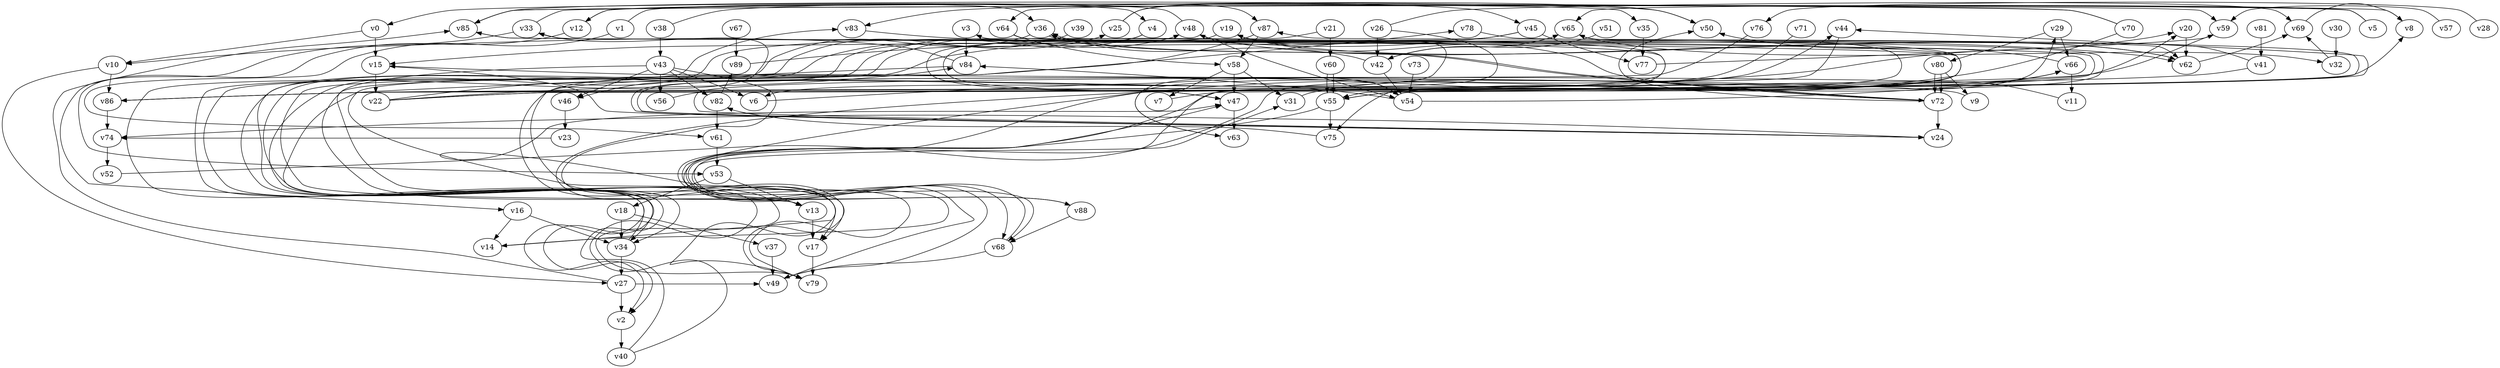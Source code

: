 // Benchmark game 131 - 90 vertices
digraph G {
    v0 [name="v0", player=0];
    v1 [name="v1", player=1];
    v2 [name="v2", player=1];
    v3 [name="v3", player=1];
    v4 [name="v4", player=1];
    v5 [name="v5", player=1];
    v6 [name="v6", player=1];
    v7 [name="v7", player=0, target=1];
    v8 [name="v8", player=0];
    v9 [name="v9", player=0];
    v10 [name="v10", player=1];
    v11 [name="v11", player=1];
    v12 [name="v12", player=0];
    v13 [name="v13", player=0];
    v14 [name="v14", player=0];
    v15 [name="v15", player=1, target=1];
    v16 [name="v16", player=0];
    v17 [name="v17", player=0];
    v18 [name="v18", player=1];
    v19 [name="v19", player=1];
    v20 [name="v20", player=1];
    v21 [name="v21", player=1];
    v22 [name="v22", player=0];
    v23 [name="v23", player=1];
    v24 [name="v24", player=0];
    v25 [name="v25", player=1];
    v26 [name="v26", player=1];
    v27 [name="v27", player=0];
    v28 [name="v28", player=0];
    v29 [name="v29", player=1];
    v30 [name="v30", player=0];
    v31 [name="v31", player=1, target=1];
    v32 [name="v32", player=0];
    v33 [name="v33", player=1, target=1];
    v34 [name="v34", player=0];
    v35 [name="v35", player=0];
    v36 [name="v36", player=0];
    v37 [name="v37", player=1, target=1];
    v38 [name="v38", player=0];
    v39 [name="v39", player=0];
    v40 [name="v40", player=0];
    v41 [name="v41", player=0];
    v42 [name="v42", player=1];
    v43 [name="v43", player=1, target=1];
    v44 [name="v44", player=0];
    v45 [name="v45", player=0];
    v46 [name="v46", player=1];
    v47 [name="v47", player=0];
    v48 [name="v48", player=0];
    v49 [name="v49", player=1, target=1];
    v50 [name="v50", player=1];
    v51 [name="v51", player=1];
    v52 [name="v52", player=0];
    v53 [name="v53", player=1];
    v54 [name="v54", player=1];
    v55 [name="v55", player=1];
    v56 [name="v56", player=0, target=1];
    v57 [name="v57", player=1];
    v58 [name="v58", player=0];
    v59 [name="v59", player=0];
    v60 [name="v60", player=0];
    v61 [name="v61", player=0];
    v62 [name="v62", player=1, target=1];
    v63 [name="v63", player=1];
    v64 [name="v64", player=0, target=1];
    v65 [name="v65", player=1];
    v66 [name="v66", player=0];
    v67 [name="v67", player=0];
    v68 [name="v68", player=1];
    v69 [name="v69", player=1];
    v70 [name="v70", player=1];
    v71 [name="v71", player=0];
    v72 [name="v72", player=0];
    v73 [name="v73", player=0, target=1];
    v74 [name="v74", player=1];
    v75 [name="v75", player=1, target=1];
    v76 [name="v76", player=1];
    v77 [name="v77", player=0];
    v78 [name="v78", player=1];
    v79 [name="v79", player=1];
    v80 [name="v80", player=1];
    v81 [name="v81", player=1];
    v82 [name="v82", player=0];
    v83 [name="v83", player=1];
    v84 [name="v84", player=0];
    v85 [name="v85", player=1];
    v86 [name="v86", player=0];
    v87 [name="v87", player=1];
    v88 [name="v88", player=0];
    v89 [name="v89", player=1];

    v0 -> v15;
    v1 -> v4 [constraint="time % 4 == 2"];
    v2 -> v40;
    v3 -> v84;
    v4 -> v13 [constraint="time == 4"];
    v5 -> v65 [constraint="(time % 4 == 1) || (time % 3 == 0)"];
    v6 -> v54 [constraint="time >= 2"];
    v7 -> v85 [constraint="time == 20"];
    v8 -> v85 [constraint="time == 19"];
    v9 -> v15 [constraint="time == 10"];
    v10 -> v27 [constraint="(time % 3 == 0) || (time % 3 == 0)"];
    v11 -> v46 [constraint="time == 3"];
    v12 -> v35 [constraint="time == 3"];
    v13 -> v48 [constraint="time % 4 == 0"];
    v14 -> v44 [constraint="time <= 12"];
    v15 -> v24 [constraint="time == 16"];
    v16 -> v34;
    v17 -> v79;
    v18 -> v34;
    v19 -> v62 [constraint="time % 2 == 0"];
    v20 -> v62;
    v21 -> v47 [constraint="time == 3"];
    v22 -> v84 [constraint="(time >= 2) && (time <= 19)"];
    v23 -> v74 [constraint="time == 8"];
    v24 -> v74 [constraint="time <= 25"];
    v25 -> v45 [constraint="time == 6"];
    v26 -> v69 [constraint="time == 6"];
    v27 -> v49 [constraint="time % 5 == 1"];
    v28 -> v76 [constraint="time == 2"];
    v29 -> v66;
    v30 -> v32;
    v31 -> v66 [constraint="time % 2 == 1"];
    v32 -> v69 [constraint="time == 4"];
    v33 -> v59 [constraint="time >= 4"];
    v34 -> v83 [constraint="time <= 24"];
    v35 -> v77;
    v36 -> v2 [constraint="time >= 12"];
    v37 -> v49;
    v38 -> v43;
    v39 -> v2 [constraint="time % 5 == 0"];
    v40 -> v33 [constraint="time == 3"];
    v41 -> v86 [constraint="time % 2 == 0"];
    v42 -> v65 [constraint="time == 6"];
    v43 -> v6;
    v44 -> v63 [constraint="time % 5 == 1"];
    v45 -> v17 [constraint="time >= 8"];
    v46 -> v23;
    v47 -> v63;
    v48 -> v54 [constraint="time % 4 == 0"];
    v49 -> v33 [constraint="time >= 3"];
    v50 -> v83 [constraint="time == 1"];
    v51 -> v42 [constraint="time % 4 == 3"];
    v52 -> v29 [constraint="time == 10"];
    v53 -> v18;
    v54 -> v84 [constraint="time <= 13"];
    v55 -> v75;
    v56 -> v44 [constraint="time <= 23"];
    v57 -> v59 [constraint="time <= 14"];
    v58 -> v47;
    v59 -> v86 [constraint="time % 6 == 4"];
    v60 -> v55;
    v61 -> v53;
    v62 -> v48 [constraint="time >= 12"];
    v63 -> v3 [constraint="time % 6 == 5"];
    v64 -> v58;
    v65 -> v32 [constraint="time <= 15"];
    v66 -> v11;
    v67 -> v89;
    v68 -> v49;
    v69 -> v8 [constraint="time % 2 == 0"];
    v70 -> v55 [constraint="time == 9"];
    v71 -> v6 [constraint="(time >= 3) && (time <= 20)"];
    v72 -> v36 [constraint="time <= 10"];
    v73 -> v54;
    v74 -> v52;
    v75 -> v82 [constraint="time % 3 == 0"];
    v76 -> v24 [constraint="time % 3 == 1"];
    v77 -> v59 [constraint="time % 6 == 1"];
    v78 -> v68 [constraint="time % 4 == 2"];
    v79 -> v47 [constraint="time <= 22"];
    v80 -> v72;
    v81 -> v41;
    v82 -> v61;
    v83 -> v62 [constraint="time == 19"];
    v84 -> v34 [constraint="time % 5 == 2"];
    v85 -> v50 [constraint="time == 3"];
    v86 -> v20 [constraint="time % 6 == 5"];
    v87 -> v79 [constraint="time % 5 == 1"];
    v88 -> v68;
    v89 -> v62 [constraint="time == 11"];
    v58 -> v7;
    v0 -> v10;
    v80 -> v9;
    v82 -> v89 [constraint="(time % 2 == 1) || (time % 3 == 0)"];
    v38 -> v36 [constraint="time >= 4"];
    v42 -> v36 [constraint="time % 4 == 3"];
    v36 -> v72 [constraint="time % 3 == 2"];
    v54 -> v66 [constraint="(time >= 3) && (time <= 20)"];
    v19 -> v47 [constraint="time <= 11"];
    v4 -> v79 [constraint="time <= 15"];
    v88 -> v31 [constraint="time <= 15"];
    v22 -> v8 [constraint="time == 15"];
    v25 -> v87 [constraint="(time >= 7) && (time <= 15)"];
    v55 -> v68 [constraint="time >= 11"];
    v72 -> v19 [constraint="(time % 2 == 1) || (time % 4 == 1)"];
    v53 -> v13;
    v5 -> v85 [constraint="time <= 6"];
    v27 -> v2;
    v13 -> v17;
    v43 -> v46;
    v12 -> v53 [constraint="time % 3 == 0"];
    v24 -> v19 [constraint="time % 4 == 0"];
    v33 -> v16 [constraint="time <= 18"];
    v29 -> v80;
    v16 -> v14;
    v40 -> v25 [constraint="time <= 8"];
    v43 -> v82;
    v41 -> v15 [constraint="time >= 7"];
    v62 -> v69 [constraint="time <= 20"];
    v70 -> v64 [constraint="time >= 13"];
    v10 -> v86;
    v45 -> v77;
    v22 -> v54 [constraint="time % 3 == 0"];
    v22 -> v87 [constraint="time == 10"];
    v45 -> v34 [constraint="time == 1"];
    v26 -> v24 [constraint="time >= 14"];
    v72 -> v24;
    v43 -> v56;
    v58 -> v31;
    v70 -> v12 [constraint="time == 10"];
    v43 -> v17 [constraint="time == 17"];
    v60 -> v55 [constraint="time % 3 == 2"];
    v48 -> v0 [constraint="time <= 11"];
    v42 -> v54;
    v86 -> v74;
    v79 -> v78 [constraint="time >= 9"];
    v55 -> v65 [constraint="time % 2 == 1"];
    v1 -> v61 [constraint="time % 5 == 3"];
    v72 -> v50 [constraint="time % 6 == 4"];
    v27 -> v85 [constraint="time % 2 == 0"];
    v80 -> v72;
    v87 -> v58;
    v15 -> v22;
    v84 -> v10 [constraint="time % 2 == 0"];
    v18 -> v37;
    v43 -> v14 [constraint="time == 10"];
    v66 -> v50 [constraint="time <= 19"];
    v26 -> v42;
    v21 -> v60;
    v64 -> v75 [constraint="time % 5 == 3"];
    v64 -> v55 [constraint="time >= 15"];
    v68 -> v47 [constraint="time >= 14"];
    v34 -> v27;
    v49 -> v20 [constraint="time <= 6"];
    v85 -> v88 [constraint="time == 2"];
}
